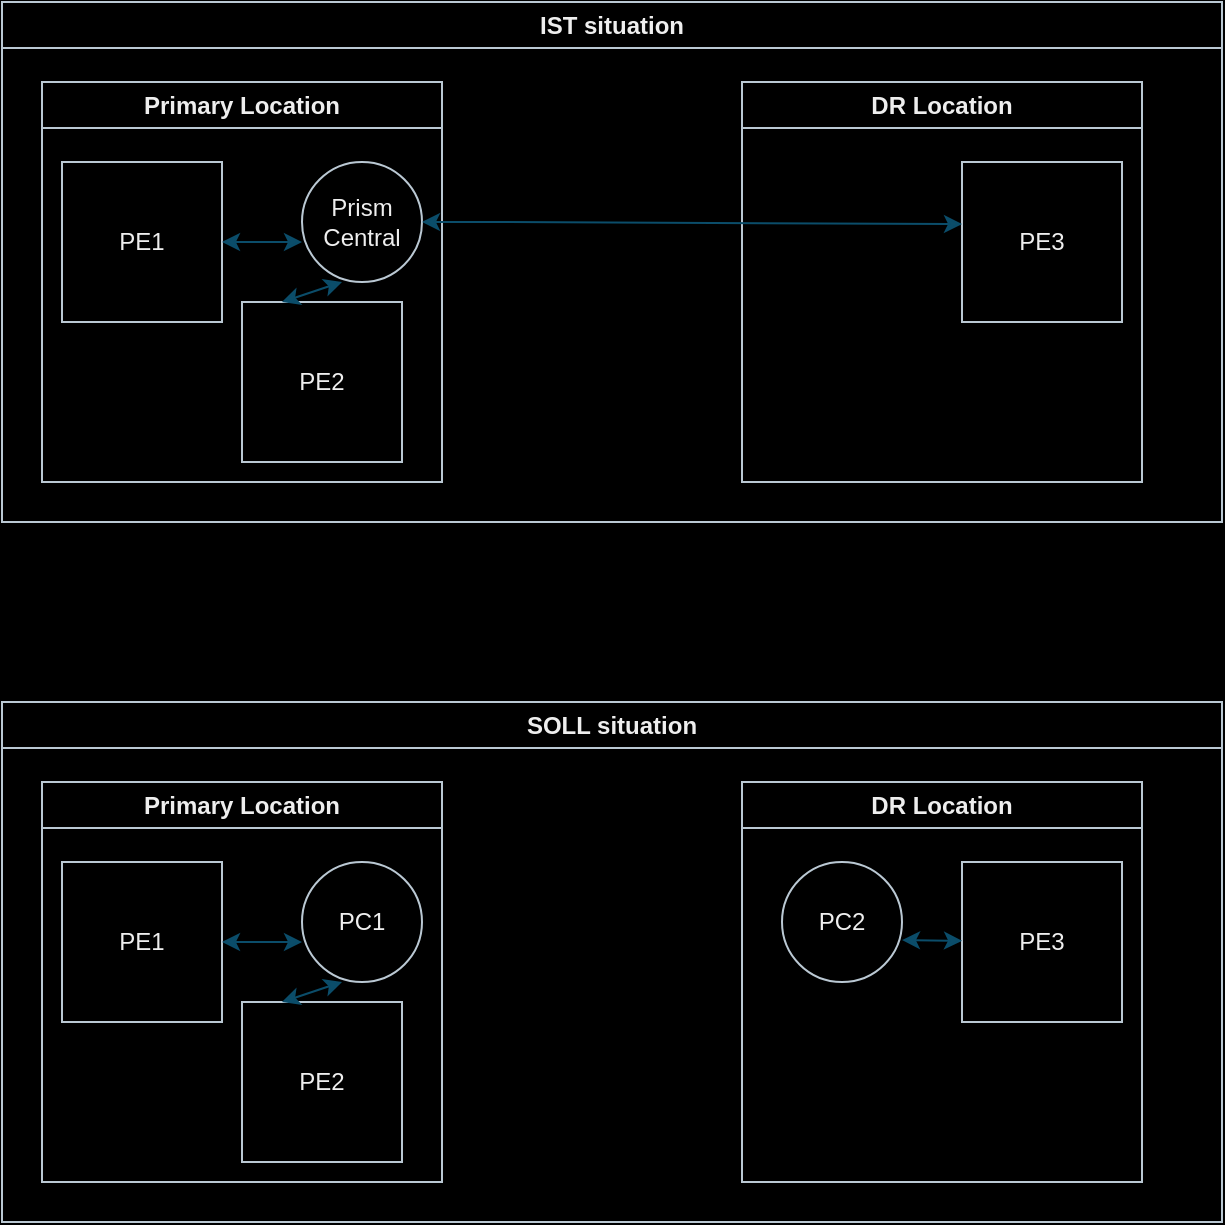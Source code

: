 <mxfile version="24.9.3">
  <diagram name="Pagina-1" id="wGSwFEroQtITKu6cOerQ">
    <mxGraphModel dx="1946" dy="978" grid="0" gridSize="10" guides="1" tooltips="1" connect="1" arrows="1" fold="1" page="1" pageScale="1" pageWidth="827" pageHeight="1169" background="#000000" math="0" shadow="0">
      <root>
        <mxCell id="0" />
        <mxCell id="1" parent="0" />
        <mxCell id="YmjVHsQyhy_1mbR8aOv2-1" value="Primary Location" style="swimlane;whiteSpace=wrap;html=1;fillColor=none;labelBackgroundColor=none;strokeColor=#BAC8D3;fontColor=#EEEEEE;" vertex="1" parent="1">
          <mxGeometry x="90" y="200" width="200" height="200" as="geometry" />
        </mxCell>
        <mxCell id="YmjVHsQyhy_1mbR8aOv2-3" value="Prism&lt;br&gt; Central" style="ellipse;whiteSpace=wrap;html=1;aspect=fixed;fillColor=none;labelBackgroundColor=none;strokeColor=#BAC8D3;fontColor=#EEEEEE;" vertex="1" parent="YmjVHsQyhy_1mbR8aOv2-1">
          <mxGeometry x="130" y="40" width="60" height="60" as="geometry" />
        </mxCell>
        <mxCell id="YmjVHsQyhy_1mbR8aOv2-5" value="PE1" style="whiteSpace=wrap;html=1;aspect=fixed;fillColor=none;labelBackgroundColor=none;strokeColor=#BAC8D3;fontColor=#EEEEEE;" vertex="1" parent="YmjVHsQyhy_1mbR8aOv2-1">
          <mxGeometry x="10" y="40" width="80" height="80" as="geometry" />
        </mxCell>
        <mxCell id="YmjVHsQyhy_1mbR8aOv2-4" value="PE2" style="whiteSpace=wrap;html=1;aspect=fixed;fillColor=none;labelBackgroundColor=none;strokeColor=#BAC8D3;fontColor=#EEEEEE;" vertex="1" parent="YmjVHsQyhy_1mbR8aOv2-1">
          <mxGeometry x="100" y="110" width="80" height="80" as="geometry" />
        </mxCell>
        <mxCell id="YmjVHsQyhy_1mbR8aOv2-9" value="" style="endArrow=classic;startArrow=classic;html=1;rounded=0;exitX=1;exitY=0.5;exitDx=0;exitDy=0;entryX=0;entryY=0.667;entryDx=0;entryDy=0;entryPerimeter=0;fontColor=default;fillColor=none;labelBackgroundColor=none;strokeColor=#0B4D6A;" edge="1" parent="YmjVHsQyhy_1mbR8aOv2-1" source="YmjVHsQyhy_1mbR8aOv2-5" target="YmjVHsQyhy_1mbR8aOv2-3">
          <mxGeometry width="50" height="50" relative="1" as="geometry">
            <mxPoint x="80" y="110" as="sourcePoint" />
            <mxPoint x="130" y="60" as="targetPoint" />
            <Array as="points" />
          </mxGeometry>
        </mxCell>
        <mxCell id="YmjVHsQyhy_1mbR8aOv2-11" value="" style="endArrow=classic;startArrow=classic;html=1;rounded=0;exitX=0.25;exitY=0;exitDx=0;exitDy=0;fontColor=default;fillColor=none;labelBackgroundColor=none;strokeColor=#0B4D6A;" edge="1" parent="YmjVHsQyhy_1mbR8aOv2-1" source="YmjVHsQyhy_1mbR8aOv2-4">
          <mxGeometry width="50" height="50" relative="1" as="geometry">
            <mxPoint x="100" y="150" as="sourcePoint" />
            <mxPoint x="150" y="100" as="targetPoint" />
          </mxGeometry>
        </mxCell>
        <mxCell id="YmjVHsQyhy_1mbR8aOv2-2" value="DR Location" style="swimlane;whiteSpace=wrap;html=1;fillColor=none;labelBackgroundColor=none;strokeColor=#BAC8D3;fontColor=#EEEEEE;" vertex="1" parent="1">
          <mxGeometry x="440" y="200" width="200" height="200" as="geometry" />
        </mxCell>
        <mxCell id="YmjVHsQyhy_1mbR8aOv2-7" value="PE3" style="whiteSpace=wrap;html=1;aspect=fixed;fillColor=none;labelBackgroundColor=none;strokeColor=#BAC8D3;fontColor=#EEEEEE;" vertex="1" parent="YmjVHsQyhy_1mbR8aOv2-2">
          <mxGeometry x="110" y="40" width="80" height="80" as="geometry" />
        </mxCell>
        <mxCell id="YmjVHsQyhy_1mbR8aOv2-8" value="" style="endArrow=classic;startArrow=classic;html=1;rounded=0;entryX=0;entryY=0.388;entryDx=0;entryDy=0;entryPerimeter=0;fontColor=default;fillColor=none;labelBackgroundColor=none;strokeColor=#0B4D6A;" edge="1" parent="1" target="YmjVHsQyhy_1mbR8aOv2-7">
          <mxGeometry width="50" height="50" relative="1" as="geometry">
            <mxPoint x="280" y="270" as="sourcePoint" />
            <mxPoint x="370" y="270" as="targetPoint" />
            <Array as="points">
              <mxPoint x="320" y="270" />
            </Array>
          </mxGeometry>
        </mxCell>
        <mxCell id="YmjVHsQyhy_1mbR8aOv2-12" value="IST situation" style="swimlane;whiteSpace=wrap;html=1;fillColor=none;labelBackgroundColor=none;strokeColor=#BAC8D3;fontColor=#EEEEEE;" vertex="1" parent="1">
          <mxGeometry x="70" y="160" width="610" height="260" as="geometry" />
        </mxCell>
        <mxCell id="YmjVHsQyhy_1mbR8aOv2-13" value="Primary Location" style="swimlane;whiteSpace=wrap;html=1;fillColor=none;labelBackgroundColor=none;strokeColor=#BAC8D3;fontColor=#EEEEEE;" vertex="1" parent="1">
          <mxGeometry x="90" y="550" width="200" height="200" as="geometry" />
        </mxCell>
        <mxCell id="YmjVHsQyhy_1mbR8aOv2-14" value="PC1" style="ellipse;whiteSpace=wrap;html=1;aspect=fixed;fillColor=none;labelBackgroundColor=none;strokeColor=#BAC8D3;fontColor=#EEEEEE;" vertex="1" parent="YmjVHsQyhy_1mbR8aOv2-13">
          <mxGeometry x="130" y="40" width="60" height="60" as="geometry" />
        </mxCell>
        <mxCell id="YmjVHsQyhy_1mbR8aOv2-15" value="PE1" style="whiteSpace=wrap;html=1;aspect=fixed;fillColor=none;labelBackgroundColor=none;strokeColor=#BAC8D3;fontColor=#EEEEEE;" vertex="1" parent="YmjVHsQyhy_1mbR8aOv2-13">
          <mxGeometry x="10" y="40" width="80" height="80" as="geometry" />
        </mxCell>
        <mxCell id="YmjVHsQyhy_1mbR8aOv2-16" value="PE2" style="whiteSpace=wrap;html=1;aspect=fixed;fillColor=none;labelBackgroundColor=none;strokeColor=#BAC8D3;fontColor=#EEEEEE;" vertex="1" parent="YmjVHsQyhy_1mbR8aOv2-13">
          <mxGeometry x="100" y="110" width="80" height="80" as="geometry" />
        </mxCell>
        <mxCell id="YmjVHsQyhy_1mbR8aOv2-17" value="" style="endArrow=classic;startArrow=classic;html=1;rounded=0;exitX=1;exitY=0.5;exitDx=0;exitDy=0;entryX=0;entryY=0.667;entryDx=0;entryDy=0;entryPerimeter=0;fontColor=default;fillColor=none;labelBackgroundColor=none;strokeColor=#0B4D6A;" edge="1" parent="YmjVHsQyhy_1mbR8aOv2-13" source="YmjVHsQyhy_1mbR8aOv2-15" target="YmjVHsQyhy_1mbR8aOv2-14">
          <mxGeometry width="50" height="50" relative="1" as="geometry">
            <mxPoint x="80" y="110" as="sourcePoint" />
            <mxPoint x="130" y="60" as="targetPoint" />
            <Array as="points" />
          </mxGeometry>
        </mxCell>
        <mxCell id="YmjVHsQyhy_1mbR8aOv2-18" value="" style="endArrow=classic;startArrow=classic;html=1;rounded=0;exitX=0.25;exitY=0;exitDx=0;exitDy=0;fontColor=default;fillColor=none;labelBackgroundColor=none;strokeColor=#0B4D6A;" edge="1" parent="YmjVHsQyhy_1mbR8aOv2-13" source="YmjVHsQyhy_1mbR8aOv2-16">
          <mxGeometry width="50" height="50" relative="1" as="geometry">
            <mxPoint x="100" y="150" as="sourcePoint" />
            <mxPoint x="150" y="100" as="targetPoint" />
          </mxGeometry>
        </mxCell>
        <mxCell id="YmjVHsQyhy_1mbR8aOv2-19" value="DR Location" style="swimlane;whiteSpace=wrap;html=1;fillColor=none;labelBackgroundColor=none;strokeColor=#BAC8D3;fontColor=#EEEEEE;" vertex="1" parent="1">
          <mxGeometry x="440" y="550" width="200" height="200" as="geometry" />
        </mxCell>
        <mxCell id="YmjVHsQyhy_1mbR8aOv2-20" value="PE3" style="whiteSpace=wrap;html=1;aspect=fixed;fillColor=none;labelBackgroundColor=none;strokeColor=#BAC8D3;fontColor=#EEEEEE;" vertex="1" parent="YmjVHsQyhy_1mbR8aOv2-19">
          <mxGeometry x="110" y="40" width="80" height="80" as="geometry" />
        </mxCell>
        <mxCell id="YmjVHsQyhy_1mbR8aOv2-22" value="SOLL situation" style="swimlane;whiteSpace=wrap;html=1;fillColor=none;labelBackgroundColor=none;strokeColor=#BAC8D3;fontColor=#EEEEEE;" vertex="1" parent="1">
          <mxGeometry x="70" y="510" width="610" height="260" as="geometry" />
        </mxCell>
        <mxCell id="YmjVHsQyhy_1mbR8aOv2-23" value="&lt;div&gt;PC2&lt;/div&gt;" style="ellipse;whiteSpace=wrap;html=1;aspect=fixed;fillColor=none;labelBackgroundColor=none;strokeColor=#BAC8D3;fontColor=#EEEEEE;" vertex="1" parent="YmjVHsQyhy_1mbR8aOv2-22">
          <mxGeometry x="390" y="80" width="60" height="60" as="geometry" />
        </mxCell>
        <mxCell id="YmjVHsQyhy_1mbR8aOv2-24" value="" style="endArrow=classic;startArrow=classic;html=1;rounded=0;exitX=1;exitY=0.65;exitDx=0;exitDy=0;exitPerimeter=0;fontColor=default;fillColor=none;labelBackgroundColor=none;strokeColor=#0B4D6A;" edge="1" parent="1" source="YmjVHsQyhy_1mbR8aOv2-23" target="YmjVHsQyhy_1mbR8aOv2-20">
          <mxGeometry width="50" height="50" relative="1" as="geometry">
            <mxPoint x="500" y="680" as="sourcePoint" />
            <mxPoint x="550" y="630" as="targetPoint" />
          </mxGeometry>
        </mxCell>
      </root>
    </mxGraphModel>
  </diagram>
</mxfile>

